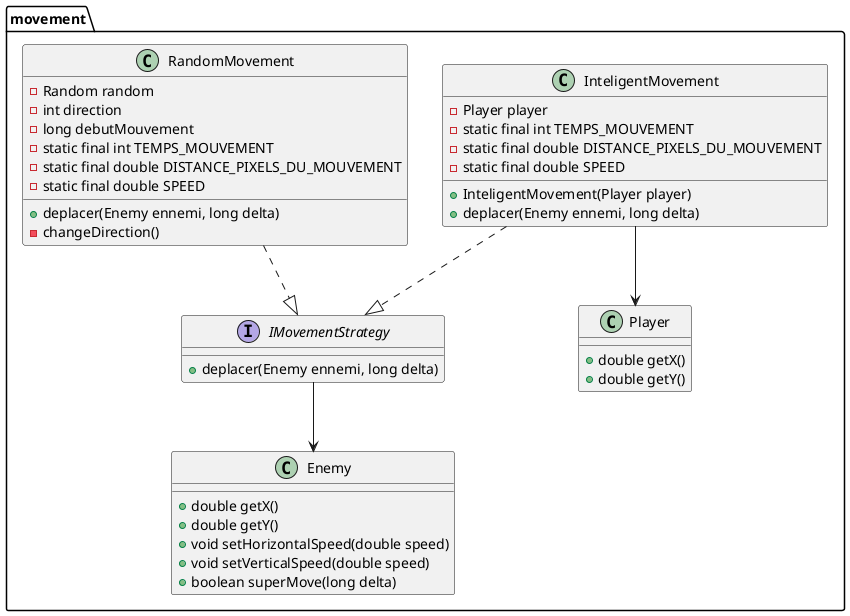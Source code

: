 @startuml
package movement {

  interface IMovementStrategy {
    +deplacer(Enemy ennemi, long delta)
  }

  class InteligentMovement {
    - Player player
    - static final int TEMPS_MOUVEMENT
    - static final double DISTANCE_PIXELS_DU_MOUVEMENT
    - static final double SPEED
    + InteligentMovement(Player player)
    + deplacer(Enemy ennemi, long delta)
  }

  class RandomMovement {
    - Random random
    - int direction
    - long debutMouvement
    - static final int TEMPS_MOUVEMENT
    - static final double DISTANCE_PIXELS_DU_MOUVEMENT
    - static final double SPEED
    + deplacer(Enemy ennemi, long delta)
    - changeDirection()
  }

  InteligentMovement ..|> IMovementStrategy
  RandomMovement ..|> IMovementStrategy

  class Enemy {
    +double getX()
    +double getY()
    +void setHorizontalSpeed(double speed)
    +void setVerticalSpeed(double speed)
    +boolean superMove(long delta)
  }

  class Player {
    +double getX()
    +double getY()
  }

  IMovementStrategy --> Enemy
  InteligentMovement --> Player
}

@enduml
